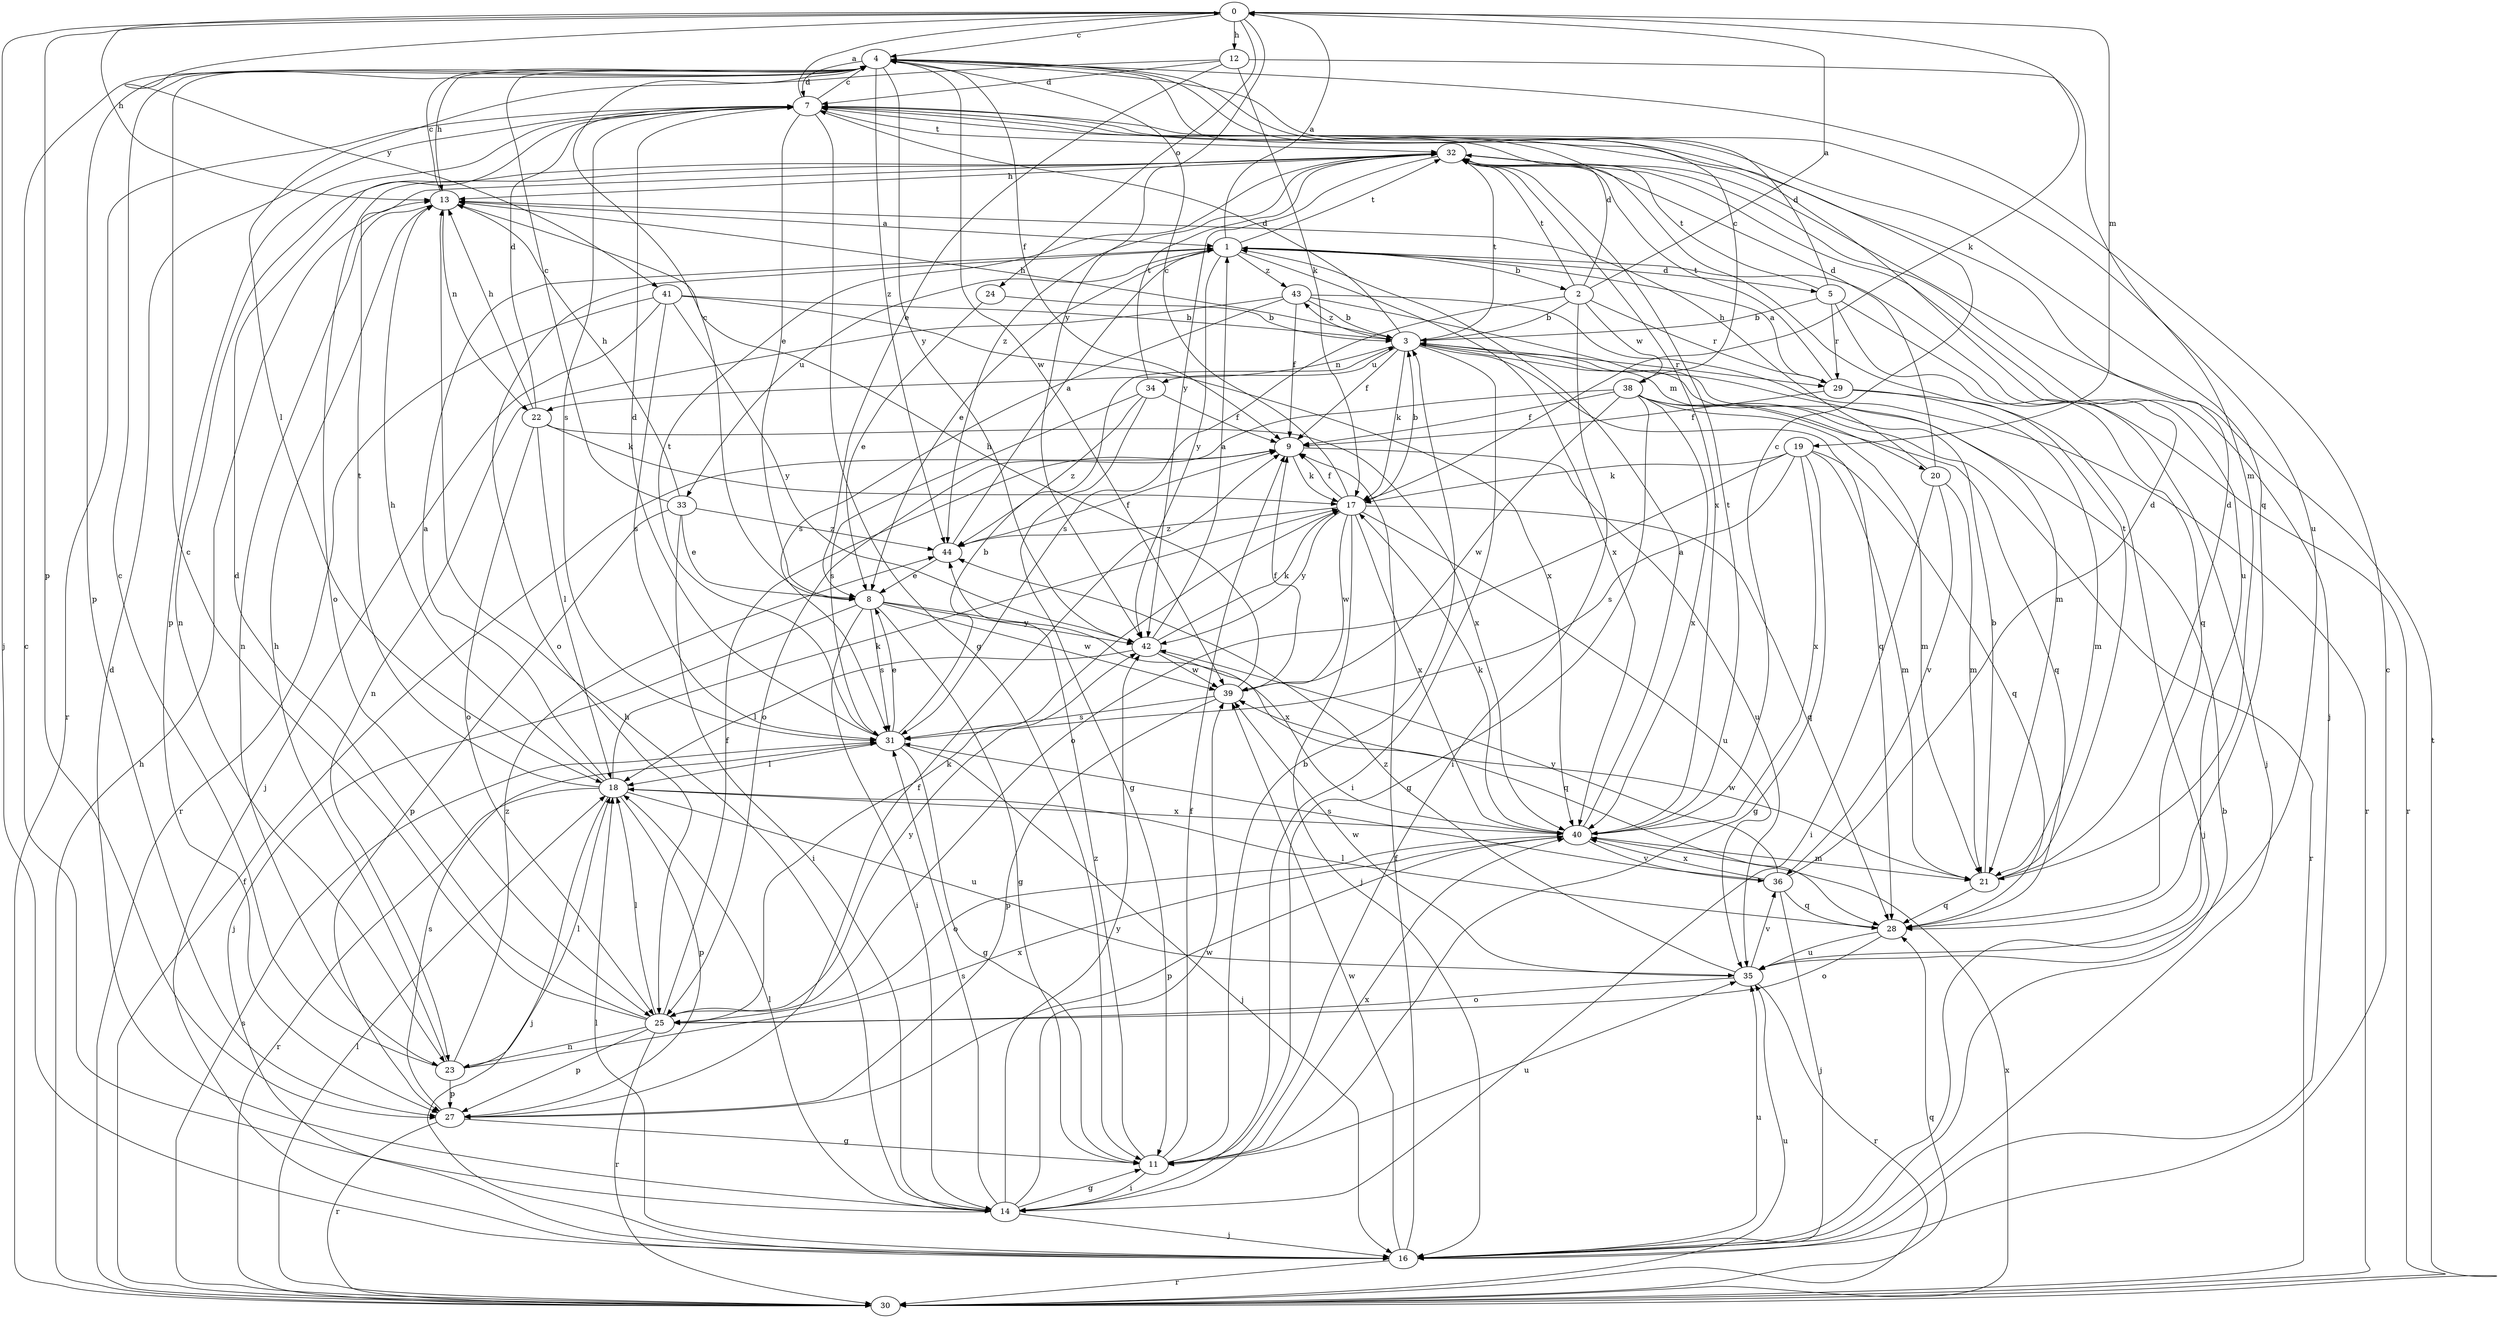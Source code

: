 strict digraph  {
0;
1;
2;
3;
4;
5;
7;
8;
9;
11;
12;
13;
14;
16;
17;
18;
19;
20;
21;
22;
23;
24;
25;
27;
28;
29;
30;
31;
32;
33;
34;
35;
36;
38;
39;
40;
41;
42;
43;
44;
0 -> 4  [label=c];
0 -> 12  [label=h];
0 -> 13  [label=h];
0 -> 16  [label=j];
0 -> 17  [label=k];
0 -> 19  [label=m];
0 -> 24  [label=o];
0 -> 27  [label=p];
0 -> 41  [label=y];
0 -> 42  [label=y];
1 -> 0  [label=a];
1 -> 2  [label=b];
1 -> 5  [label=d];
1 -> 8  [label=e];
1 -> 16  [label=j];
1 -> 25  [label=o];
1 -> 32  [label=t];
1 -> 33  [label=u];
1 -> 40  [label=x];
1 -> 42  [label=y];
1 -> 43  [label=z];
2 -> 0  [label=a];
2 -> 3  [label=b];
2 -> 7  [label=d];
2 -> 14  [label=i];
2 -> 29  [label=r];
2 -> 31  [label=s];
2 -> 32  [label=t];
2 -> 38  [label=w];
3 -> 7  [label=d];
3 -> 9  [label=f];
3 -> 13  [label=h];
3 -> 14  [label=i];
3 -> 17  [label=k];
3 -> 20  [label=m];
3 -> 22  [label=n];
3 -> 28  [label=q];
3 -> 29  [label=r];
3 -> 32  [label=t];
3 -> 34  [label=u];
3 -> 43  [label=z];
4 -> 7  [label=d];
4 -> 9  [label=f];
4 -> 13  [label=h];
4 -> 27  [label=p];
4 -> 28  [label=q];
4 -> 35  [label=u];
4 -> 39  [label=w];
4 -> 42  [label=y];
4 -> 44  [label=z];
5 -> 3  [label=b];
5 -> 7  [label=d];
5 -> 28  [label=q];
5 -> 29  [label=r];
5 -> 30  [label=r];
5 -> 32  [label=t];
7 -> 0  [label=a];
7 -> 4  [label=c];
7 -> 8  [label=e];
7 -> 11  [label=g];
7 -> 27  [label=p];
7 -> 30  [label=r];
7 -> 31  [label=s];
7 -> 32  [label=t];
8 -> 4  [label=c];
8 -> 11  [label=g];
8 -> 14  [label=i];
8 -> 16  [label=j];
8 -> 31  [label=s];
8 -> 39  [label=w];
8 -> 40  [label=x];
8 -> 42  [label=y];
9 -> 17  [label=k];
9 -> 35  [label=u];
11 -> 3  [label=b];
11 -> 9  [label=f];
11 -> 14  [label=i];
11 -> 35  [label=u];
11 -> 40  [label=x];
11 -> 44  [label=z];
12 -> 7  [label=d];
12 -> 8  [label=e];
12 -> 17  [label=k];
12 -> 18  [label=l];
12 -> 21  [label=m];
13 -> 1  [label=a];
13 -> 4  [label=c];
13 -> 22  [label=n];
13 -> 23  [label=n];
14 -> 4  [label=c];
14 -> 7  [label=d];
14 -> 11  [label=g];
14 -> 13  [label=h];
14 -> 16  [label=j];
14 -> 18  [label=l];
14 -> 31  [label=s];
14 -> 39  [label=w];
14 -> 42  [label=y];
16 -> 3  [label=b];
16 -> 4  [label=c];
16 -> 9  [label=f];
16 -> 18  [label=l];
16 -> 30  [label=r];
16 -> 35  [label=u];
16 -> 39  [label=w];
17 -> 3  [label=b];
17 -> 4  [label=c];
17 -> 9  [label=f];
17 -> 16  [label=j];
17 -> 28  [label=q];
17 -> 35  [label=u];
17 -> 39  [label=w];
17 -> 40  [label=x];
17 -> 42  [label=y];
17 -> 44  [label=z];
18 -> 1  [label=a];
18 -> 13  [label=h];
18 -> 16  [label=j];
18 -> 17  [label=k];
18 -> 27  [label=p];
18 -> 30  [label=r];
18 -> 32  [label=t];
18 -> 35  [label=u];
18 -> 40  [label=x];
19 -> 11  [label=g];
19 -> 17  [label=k];
19 -> 21  [label=m];
19 -> 25  [label=o];
19 -> 28  [label=q];
19 -> 31  [label=s];
19 -> 40  [label=x];
20 -> 7  [label=d];
20 -> 13  [label=h];
20 -> 14  [label=i];
20 -> 21  [label=m];
20 -> 36  [label=v];
21 -> 3  [label=b];
21 -> 7  [label=d];
21 -> 28  [label=q];
21 -> 32  [label=t];
21 -> 39  [label=w];
22 -> 7  [label=d];
22 -> 13  [label=h];
22 -> 17  [label=k];
22 -> 18  [label=l];
22 -> 25  [label=o];
22 -> 40  [label=x];
23 -> 4  [label=c];
23 -> 13  [label=h];
23 -> 18  [label=l];
23 -> 27  [label=p];
23 -> 40  [label=x];
23 -> 44  [label=z];
24 -> 3  [label=b];
24 -> 8  [label=e];
25 -> 4  [label=c];
25 -> 7  [label=d];
25 -> 9  [label=f];
25 -> 17  [label=k];
25 -> 18  [label=l];
25 -> 23  [label=n];
25 -> 27  [label=p];
25 -> 30  [label=r];
25 -> 42  [label=y];
27 -> 9  [label=f];
27 -> 11  [label=g];
27 -> 30  [label=r];
27 -> 31  [label=s];
28 -> 18  [label=l];
28 -> 25  [label=o];
28 -> 35  [label=u];
29 -> 1  [label=a];
29 -> 9  [label=f];
29 -> 16  [label=j];
29 -> 21  [label=m];
29 -> 32  [label=t];
30 -> 9  [label=f];
30 -> 13  [label=h];
30 -> 18  [label=l];
30 -> 28  [label=q];
30 -> 31  [label=s];
30 -> 32  [label=t];
30 -> 35  [label=u];
30 -> 40  [label=x];
31 -> 3  [label=b];
31 -> 7  [label=d];
31 -> 8  [label=e];
31 -> 11  [label=g];
31 -> 16  [label=j];
31 -> 18  [label=l];
31 -> 32  [label=t];
32 -> 13  [label=h];
32 -> 16  [label=j];
32 -> 23  [label=n];
32 -> 25  [label=o];
32 -> 35  [label=u];
32 -> 40  [label=x];
32 -> 42  [label=y];
32 -> 44  [label=z];
33 -> 4  [label=c];
33 -> 8  [label=e];
33 -> 13  [label=h];
33 -> 14  [label=i];
33 -> 27  [label=p];
33 -> 44  [label=z];
34 -> 9  [label=f];
34 -> 11  [label=g];
34 -> 31  [label=s];
34 -> 32  [label=t];
34 -> 44  [label=z];
35 -> 25  [label=o];
35 -> 30  [label=r];
35 -> 36  [label=v];
35 -> 39  [label=w];
35 -> 44  [label=z];
36 -> 7  [label=d];
36 -> 16  [label=j];
36 -> 28  [label=q];
36 -> 31  [label=s];
36 -> 40  [label=x];
36 -> 42  [label=y];
38 -> 4  [label=c];
38 -> 9  [label=f];
38 -> 11  [label=g];
38 -> 21  [label=m];
38 -> 25  [label=o];
38 -> 28  [label=q];
38 -> 30  [label=r];
38 -> 39  [label=w];
38 -> 40  [label=x];
39 -> 9  [label=f];
39 -> 13  [label=h];
39 -> 27  [label=p];
39 -> 31  [label=s];
40 -> 1  [label=a];
40 -> 4  [label=c];
40 -> 17  [label=k];
40 -> 21  [label=m];
40 -> 25  [label=o];
40 -> 27  [label=p];
40 -> 32  [label=t];
40 -> 36  [label=v];
41 -> 3  [label=b];
41 -> 16  [label=j];
41 -> 30  [label=r];
41 -> 31  [label=s];
41 -> 40  [label=x];
41 -> 42  [label=y];
42 -> 1  [label=a];
42 -> 17  [label=k];
42 -> 18  [label=l];
42 -> 28  [label=q];
42 -> 39  [label=w];
43 -> 3  [label=b];
43 -> 9  [label=f];
43 -> 21  [label=m];
43 -> 23  [label=n];
43 -> 30  [label=r];
43 -> 31  [label=s];
44 -> 1  [label=a];
44 -> 8  [label=e];
44 -> 9  [label=f];
}
